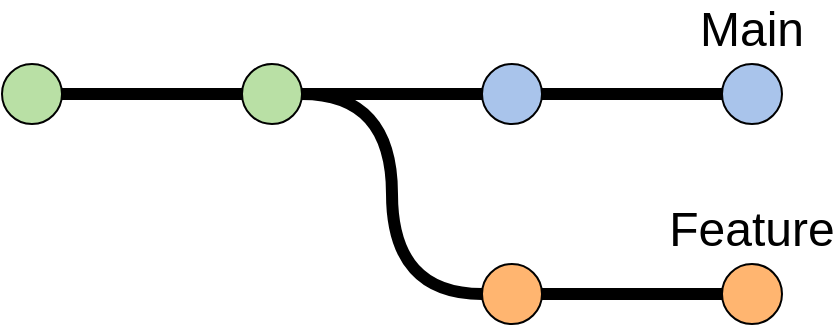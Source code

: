 <mxfile version="18.0.2" pages="3"><diagram name="Initial State" id="rizGE49AXsXteCOV2bZK"><mxGraphModel dx="1167" dy="747" grid="1" gridSize="10" guides="1" tooltips="1" connect="1" arrows="1" fold="1" page="1" pageScale="1" pageWidth="1169" pageHeight="827" math="0" shadow="0"><root><mxCell id="SNhNio-nZ_fZZ_826PC3-0"/><mxCell id="SNhNio-nZ_fZZ_826PC3-1" parent="SNhNio-nZ_fZZ_826PC3-0"/><mxCell id="SNhNio-nZ_fZZ_826PC3-2" style="edgeStyle=orthogonalEdgeStyle;rounded=0;orthogonalLoop=1;jettySize=auto;html=1;endArrow=none;endFill=0;strokeWidth=6;" edge="1" parent="SNhNio-nZ_fZZ_826PC3-1" source="SNhNio-nZ_fZZ_826PC3-3" target="SNhNio-nZ_fZZ_826PC3-6"><mxGeometry relative="1" as="geometry"/></mxCell><mxCell id="SNhNio-nZ_fZZ_826PC3-3" value="" style="ellipse;whiteSpace=wrap;html=1;aspect=fixed;fillColor=#B9E0A5;strokeColor=#000000;" vertex="1" parent="SNhNio-nZ_fZZ_826PC3-1"><mxGeometry x="160" y="220" width="30" height="30" as="geometry"/></mxCell><mxCell id="SNhNio-nZ_fZZ_826PC3-4" style="edgeStyle=orthogonalEdgeStyle;rounded=0;orthogonalLoop=1;jettySize=auto;html=1;endArrow=none;endFill=0;strokeWidth=6;" edge="1" parent="SNhNio-nZ_fZZ_826PC3-1" source="SNhNio-nZ_fZZ_826PC3-6" target="SNhNio-nZ_fZZ_826PC3-8"><mxGeometry relative="1" as="geometry"/></mxCell><mxCell id="SNhNio-nZ_fZZ_826PC3-5" style="edgeStyle=orthogonalEdgeStyle;rounded=0;orthogonalLoop=1;jettySize=auto;html=1;entryX=0;entryY=0.5;entryDx=0;entryDy=0;endArrow=none;endFill=0;strokeWidth=6;curved=1;" edge="1" parent="SNhNio-nZ_fZZ_826PC3-1" source="SNhNio-nZ_fZZ_826PC3-6" target="SNhNio-nZ_fZZ_826PC3-11"><mxGeometry relative="1" as="geometry"/></mxCell><mxCell id="SNhNio-nZ_fZZ_826PC3-6" value="" style="ellipse;whiteSpace=wrap;html=1;aspect=fixed;fillColor=#B9E0A5;strokeColor=#000000;" vertex="1" parent="SNhNio-nZ_fZZ_826PC3-1"><mxGeometry x="280" y="220" width="30" height="30" as="geometry"/></mxCell><mxCell id="SNhNio-nZ_fZZ_826PC3-7" style="edgeStyle=orthogonalEdgeStyle;rounded=0;orthogonalLoop=1;jettySize=auto;html=1;endArrow=none;endFill=0;strokeWidth=6;" edge="1" parent="SNhNio-nZ_fZZ_826PC3-1" source="SNhNio-nZ_fZZ_826PC3-8" target="SNhNio-nZ_fZZ_826PC3-9"><mxGeometry relative="1" as="geometry"/></mxCell><mxCell id="SNhNio-nZ_fZZ_826PC3-8" value="" style="ellipse;whiteSpace=wrap;html=1;aspect=fixed;fillColor=#A9C4EB;strokeColor=#000000;" vertex="1" parent="SNhNio-nZ_fZZ_826PC3-1"><mxGeometry x="400" y="220" width="30" height="30" as="geometry"/></mxCell><mxCell id="SNhNio-nZ_fZZ_826PC3-9" value="Main" style="ellipse;whiteSpace=wrap;html=1;aspect=fixed;fillColor=#A9C4EB;strokeColor=#000000;labelPosition=center;verticalLabelPosition=top;align=center;verticalAlign=bottom;fontSize=24;" vertex="1" parent="SNhNio-nZ_fZZ_826PC3-1"><mxGeometry x="520" y="220" width="30" height="30" as="geometry"/></mxCell><mxCell id="SNhNio-nZ_fZZ_826PC3-10" style="edgeStyle=orthogonalEdgeStyle;rounded=0;orthogonalLoop=1;jettySize=auto;html=1;endArrow=none;endFill=0;strokeWidth=6;" edge="1" parent="SNhNio-nZ_fZZ_826PC3-1" source="SNhNio-nZ_fZZ_826PC3-11" target="SNhNio-nZ_fZZ_826PC3-12"><mxGeometry relative="1" as="geometry"/></mxCell><mxCell id="SNhNio-nZ_fZZ_826PC3-11" value="" style="ellipse;whiteSpace=wrap;html=1;aspect=fixed;fillColor=#FFB570;strokeColor=#000000;" vertex="1" parent="SNhNio-nZ_fZZ_826PC3-1"><mxGeometry x="400" y="320" width="30" height="30" as="geometry"/></mxCell><mxCell id="SNhNio-nZ_fZZ_826PC3-12" value="&lt;div style=&quot;font-size: 24px;&quot;&gt;Feature&lt;/div&gt;" style="ellipse;whiteSpace=wrap;html=1;aspect=fixed;fillColor=#FFB570;strokeColor=#000000;labelPosition=center;verticalLabelPosition=top;align=center;verticalAlign=bottom;fontSize=24;horizontal=1;" vertex="1" parent="SNhNio-nZ_fZZ_826PC3-1"><mxGeometry x="520" y="320" width="30" height="30" as="geometry"/></mxCell></root></mxGraphModel></diagram><diagram name="Merged" id="tOyx50iidHbuy2wIBOBU"><mxGraphModel dx="1167" dy="747" grid="1" gridSize="10" guides="1" tooltips="1" connect="1" arrows="1" fold="1" page="1" pageScale="1" pageWidth="1169" pageHeight="827" math="0" shadow="0"><root><mxCell id="U54_tTBlrGukZlyNOHnr-0"/><mxCell id="U54_tTBlrGukZlyNOHnr-1" parent="U54_tTBlrGukZlyNOHnr-0"/><mxCell id="U54_tTBlrGukZlyNOHnr-2" style="edgeStyle=orthogonalEdgeStyle;rounded=0;orthogonalLoop=1;jettySize=auto;html=1;endArrow=none;endFill=0;strokeWidth=6;" edge="1" parent="U54_tTBlrGukZlyNOHnr-1" source="U54_tTBlrGukZlyNOHnr-3" target="U54_tTBlrGukZlyNOHnr-6"><mxGeometry relative="1" as="geometry"/></mxCell><mxCell id="U54_tTBlrGukZlyNOHnr-3" value="" style="ellipse;whiteSpace=wrap;html=1;aspect=fixed;fillColor=#B9E0A5;strokeColor=#000000;" vertex="1" parent="U54_tTBlrGukZlyNOHnr-1"><mxGeometry x="160" y="220" width="30" height="30" as="geometry"/></mxCell><mxCell id="U54_tTBlrGukZlyNOHnr-4" style="edgeStyle=orthogonalEdgeStyle;rounded=0;orthogonalLoop=1;jettySize=auto;html=1;endArrow=none;endFill=0;strokeWidth=6;" edge="1" parent="U54_tTBlrGukZlyNOHnr-1" source="U54_tTBlrGukZlyNOHnr-6" target="U54_tTBlrGukZlyNOHnr-8"><mxGeometry relative="1" as="geometry"/></mxCell><mxCell id="U54_tTBlrGukZlyNOHnr-5" style="edgeStyle=orthogonalEdgeStyle;rounded=0;orthogonalLoop=1;jettySize=auto;html=1;entryX=0;entryY=0.5;entryDx=0;entryDy=0;endArrow=none;endFill=0;strokeWidth=6;curved=1;" edge="1" parent="U54_tTBlrGukZlyNOHnr-1" source="U54_tTBlrGukZlyNOHnr-6" target="U54_tTBlrGukZlyNOHnr-11"><mxGeometry relative="1" as="geometry"/></mxCell><mxCell id="U54_tTBlrGukZlyNOHnr-6" value="" style="ellipse;whiteSpace=wrap;html=1;aspect=fixed;fillColor=#B9E0A5;strokeColor=#000000;" vertex="1" parent="U54_tTBlrGukZlyNOHnr-1"><mxGeometry x="280" y="220" width="30" height="30" as="geometry"/></mxCell><mxCell id="U54_tTBlrGukZlyNOHnr-7" style="edgeStyle=orthogonalEdgeStyle;rounded=0;orthogonalLoop=1;jettySize=auto;html=1;endArrow=none;endFill=0;strokeWidth=6;" edge="1" parent="U54_tTBlrGukZlyNOHnr-1" source="U54_tTBlrGukZlyNOHnr-8" target="U54_tTBlrGukZlyNOHnr-9"><mxGeometry relative="1" as="geometry"/></mxCell><mxCell id="U54_tTBlrGukZlyNOHnr-8" value="" style="ellipse;whiteSpace=wrap;html=1;aspect=fixed;fillColor=#A9C4EB;strokeColor=#000000;" vertex="1" parent="U54_tTBlrGukZlyNOHnr-1"><mxGeometry x="400" y="220" width="30" height="30" as="geometry"/></mxCell><mxCell id="SUv2J4CSIR_buN1PpkEv-3" value="" style="edgeStyle=orthogonalEdgeStyle;curved=1;rounded=0;orthogonalLoop=1;jettySize=auto;html=1;fontSize=24;endArrow=none;endFill=0;strokeWidth=6;elbow=vertical;" edge="1" parent="U54_tTBlrGukZlyNOHnr-1" source="U54_tTBlrGukZlyNOHnr-9" target="SUv2J4CSIR_buN1PpkEv-2"><mxGeometry relative="1" as="geometry"/></mxCell><mxCell id="U54_tTBlrGukZlyNOHnr-9" value="&lt;div&gt;&lt;br&gt;&lt;/div&gt;&lt;div&gt;&lt;br&gt;&lt;/div&gt;" style="ellipse;whiteSpace=wrap;html=1;aspect=fixed;fillColor=#A9C4EB;strokeColor=#000000;labelPosition=center;verticalLabelPosition=top;align=center;verticalAlign=bottom;fontSize=24;" vertex="1" parent="U54_tTBlrGukZlyNOHnr-1"><mxGeometry x="520" y="220" width="30" height="30" as="geometry"/></mxCell><mxCell id="U54_tTBlrGukZlyNOHnr-10" style="edgeStyle=orthogonalEdgeStyle;rounded=0;orthogonalLoop=1;jettySize=auto;html=1;endArrow=none;endFill=0;strokeWidth=6;" edge="1" parent="U54_tTBlrGukZlyNOHnr-1" source="U54_tTBlrGukZlyNOHnr-11" target="U54_tTBlrGukZlyNOHnr-12"><mxGeometry relative="1" as="geometry"/></mxCell><mxCell id="U54_tTBlrGukZlyNOHnr-11" value="" style="ellipse;whiteSpace=wrap;html=1;aspect=fixed;fillColor=#FFB570;strokeColor=#000000;" vertex="1" parent="U54_tTBlrGukZlyNOHnr-1"><mxGeometry x="400" y="320" width="30" height="30" as="geometry"/></mxCell><mxCell id="SUv2J4CSIR_buN1PpkEv-4" style="edgeStyle=orthogonalEdgeStyle;curved=1;rounded=0;orthogonalLoop=1;jettySize=auto;html=1;fontSize=24;endArrow=none;endFill=0;strokeWidth=6;elbow=vertical;" edge="1" parent="U54_tTBlrGukZlyNOHnr-1" source="U54_tTBlrGukZlyNOHnr-12" target="SUv2J4CSIR_buN1PpkEv-2"><mxGeometry relative="1" as="geometry"/></mxCell><mxCell id="U54_tTBlrGukZlyNOHnr-12" value="" style="ellipse;whiteSpace=wrap;html=1;aspect=fixed;fillColor=#FFB570;strokeColor=#000000;labelPosition=center;verticalLabelPosition=top;align=center;verticalAlign=bottom;fontSize=24;horizontal=1;" vertex="1" parent="U54_tTBlrGukZlyNOHnr-1"><mxGeometry x="520" y="320" width="30" height="30" as="geometry"/></mxCell><mxCell id="SUv2J4CSIR_buN1PpkEv-2" value="Main" style="ellipse;whiteSpace=wrap;html=1;aspect=fixed;fillColor=#FF99FF;strokeColor=#000000;labelPosition=center;verticalLabelPosition=top;align=center;verticalAlign=bottom;fontSize=24;" vertex="1" parent="U54_tTBlrGukZlyNOHnr-1"><mxGeometry x="640" y="220" width="30" height="30" as="geometry"/></mxCell></root></mxGraphModel></diagram><diagram name="Rebased" id="Bd53tyQ2A05e9oayDTmn"><mxGraphModel dx="1167" dy="747" grid="1" gridSize="10" guides="1" tooltips="1" connect="1" arrows="1" fold="1" page="1" pageScale="1" pageWidth="1169" pageHeight="827" math="0" shadow="0"><root><mxCell id="GC2XYQX9dKKJ5ZPQhSQz-0"/><mxCell id="GC2XYQX9dKKJ5ZPQhSQz-1" parent="GC2XYQX9dKKJ5ZPQhSQz-0"/><mxCell id="GC2XYQX9dKKJ5ZPQhSQz-2" style="edgeStyle=orthogonalEdgeStyle;rounded=0;orthogonalLoop=1;jettySize=auto;html=1;endArrow=none;endFill=0;strokeWidth=6;" edge="1" parent="GC2XYQX9dKKJ5ZPQhSQz-1" source="GC2XYQX9dKKJ5ZPQhSQz-3" target="GC2XYQX9dKKJ5ZPQhSQz-6"><mxGeometry relative="1" as="geometry"/></mxCell><mxCell id="GC2XYQX9dKKJ5ZPQhSQz-3" value="" style="ellipse;whiteSpace=wrap;html=1;aspect=fixed;fillColor=#B9E0A5;strokeColor=#000000;" vertex="1" parent="GC2XYQX9dKKJ5ZPQhSQz-1"><mxGeometry x="160" y="220" width="30" height="30" as="geometry"/></mxCell><mxCell id="GC2XYQX9dKKJ5ZPQhSQz-4" style="edgeStyle=orthogonalEdgeStyle;rounded=0;orthogonalLoop=1;jettySize=auto;html=1;endArrow=none;endFill=0;strokeWidth=6;" edge="1" parent="GC2XYQX9dKKJ5ZPQhSQz-1" source="GC2XYQX9dKKJ5ZPQhSQz-6" target="GC2XYQX9dKKJ5ZPQhSQz-8"><mxGeometry relative="1" as="geometry"/></mxCell><mxCell id="GC2XYQX9dKKJ5ZPQhSQz-5" style="edgeStyle=orthogonalEdgeStyle;rounded=0;orthogonalLoop=1;jettySize=auto;html=1;entryX=0;entryY=0.5;entryDx=0;entryDy=0;endArrow=none;endFill=0;strokeWidth=6;curved=1;exitX=1;exitY=0.5;exitDx=0;exitDy=0;" edge="1" parent="GC2XYQX9dKKJ5ZPQhSQz-1" source="GC2XYQX9dKKJ5ZPQhSQz-9" target="GC2XYQX9dKKJ5ZPQhSQz-11"><mxGeometry relative="1" as="geometry"/></mxCell><mxCell id="GC2XYQX9dKKJ5ZPQhSQz-6" value="" style="ellipse;whiteSpace=wrap;html=1;aspect=fixed;fillColor=#B9E0A5;strokeColor=#000000;" vertex="1" parent="GC2XYQX9dKKJ5ZPQhSQz-1"><mxGeometry x="280" y="220" width="30" height="30" as="geometry"/></mxCell><mxCell id="GC2XYQX9dKKJ5ZPQhSQz-7" style="edgeStyle=orthogonalEdgeStyle;rounded=0;orthogonalLoop=1;jettySize=auto;html=1;endArrow=none;endFill=0;strokeWidth=6;" edge="1" parent="GC2XYQX9dKKJ5ZPQhSQz-1" source="GC2XYQX9dKKJ5ZPQhSQz-8" target="GC2XYQX9dKKJ5ZPQhSQz-9"><mxGeometry relative="1" as="geometry"/></mxCell><mxCell id="GC2XYQX9dKKJ5ZPQhSQz-8" value="" style="ellipse;whiteSpace=wrap;html=1;aspect=fixed;fillColor=#A9C4EB;strokeColor=#000000;" vertex="1" parent="GC2XYQX9dKKJ5ZPQhSQz-1"><mxGeometry x="400" y="220" width="30" height="30" as="geometry"/></mxCell><mxCell id="GC2XYQX9dKKJ5ZPQhSQz-9" value="" style="ellipse;whiteSpace=wrap;html=1;aspect=fixed;fillColor=#A9C4EB;strokeColor=#000000;labelPosition=center;verticalLabelPosition=top;align=center;verticalAlign=bottom;fontSize=24;" vertex="1" parent="GC2XYQX9dKKJ5ZPQhSQz-1"><mxGeometry x="520" y="220" width="30" height="30" as="geometry"/></mxCell><mxCell id="GC2XYQX9dKKJ5ZPQhSQz-10" style="edgeStyle=orthogonalEdgeStyle;rounded=0;orthogonalLoop=1;jettySize=auto;html=1;endArrow=none;endFill=0;strokeWidth=6;" edge="1" parent="GC2XYQX9dKKJ5ZPQhSQz-1" source="GC2XYQX9dKKJ5ZPQhSQz-11" target="GC2XYQX9dKKJ5ZPQhSQz-12"><mxGeometry relative="1" as="geometry"/></mxCell><mxCell id="GC2XYQX9dKKJ5ZPQhSQz-11" value="" style="ellipse;whiteSpace=wrap;html=1;aspect=fixed;fillColor=#FFB570;strokeColor=#000000;" vertex="1" parent="GC2XYQX9dKKJ5ZPQhSQz-1"><mxGeometry x="640" y="220" width="30" height="30" as="geometry"/></mxCell><mxCell id="GC2XYQX9dKKJ5ZPQhSQz-12" value="&lt;div&gt;Main&lt;/div&gt;" style="ellipse;whiteSpace=wrap;html=1;aspect=fixed;fillColor=#FFB570;strokeColor=#000000;labelPosition=center;verticalLabelPosition=top;align=center;verticalAlign=bottom;fontSize=24;horizontal=1;" vertex="1" parent="GC2XYQX9dKKJ5ZPQhSQz-1"><mxGeometry x="760" y="220" width="30" height="30" as="geometry"/></mxCell></root></mxGraphModel></diagram></mxfile>
